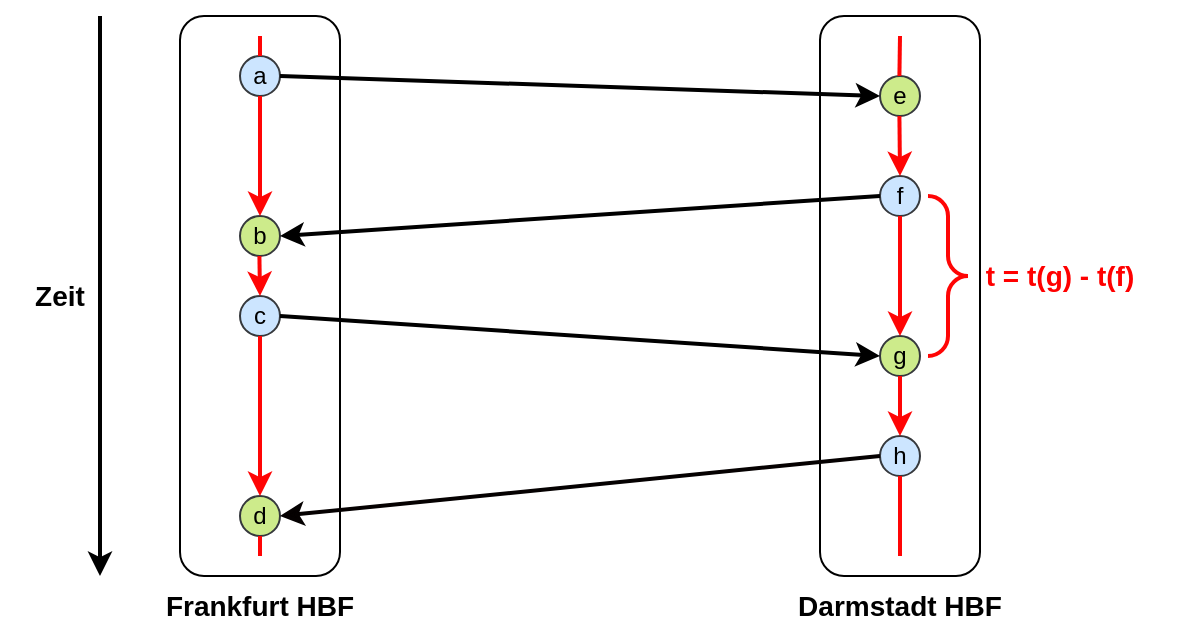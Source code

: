 <mxfile version="22.1.16" type="device">
  <diagram name="Page-1" id="7R23muGsExu0PN3QFVto">
    <mxGraphModel dx="1646" dy="482" grid="1" gridSize="10" guides="1" tooltips="1" connect="1" arrows="1" fold="1" page="1" pageScale="1" pageWidth="827" pageHeight="1169" math="0" shadow="0">
      <root>
        <mxCell id="0" />
        <mxCell id="1" parent="0" />
        <mxCell id="oZ9E88WySeWtFIgprQ5E-6" value="Frankfurt HBF" style="text;html=1;strokeColor=none;fillColor=none;align=center;verticalAlign=middle;whiteSpace=wrap;rounded=0;fontSize=14;fontStyle=1" vertex="1" parent="1">
          <mxGeometry y="320" width="160" height="30" as="geometry" />
        </mxCell>
        <mxCell id="oZ9E88WySeWtFIgprQ5E-7" value="Darmstadt HBF" style="text;html=1;strokeColor=none;fillColor=none;align=center;verticalAlign=middle;whiteSpace=wrap;rounded=0;fontSize=14;fontStyle=1" vertex="1" parent="1">
          <mxGeometry x="320" y="320" width="160" height="30" as="geometry" />
        </mxCell>
        <mxCell id="oZ9E88WySeWtFIgprQ5E-11" value="" style="rounded=1;whiteSpace=wrap;html=1;movable=0;resizable=0;rotatable=0;deletable=0;editable=0;locked=1;connectable=0;" vertex="1" parent="1">
          <mxGeometry x="40" y="40" width="80" height="280" as="geometry" />
        </mxCell>
        <mxCell id="oZ9E88WySeWtFIgprQ5E-12" value="" style="rounded=1;whiteSpace=wrap;html=1;movable=0;resizable=0;rotatable=0;deletable=0;editable=0;locked=1;connectable=0;" vertex="1" parent="1">
          <mxGeometry x="360" y="40" width="80" height="280" as="geometry" />
        </mxCell>
        <mxCell id="oZ9E88WySeWtFIgprQ5E-40" value="a" style="ellipse;whiteSpace=wrap;html=1;aspect=fixed;fillColor=#cce5ff;strokeColor=#36393d;" vertex="1" parent="1">
          <mxGeometry x="70" y="60" width="20" height="20" as="geometry" />
        </mxCell>
        <mxCell id="oZ9E88WySeWtFIgprQ5E-41" value="b" style="ellipse;whiteSpace=wrap;html=1;aspect=fixed;fillColor=#cdeb8b;strokeColor=#36393d;" vertex="1" parent="1">
          <mxGeometry x="70" y="140" width="20" height="20" as="geometry" />
        </mxCell>
        <mxCell id="oZ9E88WySeWtFIgprQ5E-42" value="c" style="ellipse;whiteSpace=wrap;html=1;aspect=fixed;fillColor=#cce5ff;strokeColor=#36393d;" vertex="1" parent="1">
          <mxGeometry x="70" y="180" width="20" height="20" as="geometry" />
        </mxCell>
        <mxCell id="oZ9E88WySeWtFIgprQ5E-43" value="e" style="ellipse;whiteSpace=wrap;html=1;aspect=fixed;fillColor=#cdeb8b;strokeColor=#36393d;" vertex="1" parent="1">
          <mxGeometry x="390" y="70" width="20" height="20" as="geometry" />
        </mxCell>
        <mxCell id="oZ9E88WySeWtFIgprQ5E-44" value="f" style="ellipse;whiteSpace=wrap;html=1;aspect=fixed;fillColor=#cce5ff;strokeColor=#36393d;" vertex="1" parent="1">
          <mxGeometry x="390" y="120" width="20" height="20" as="geometry" />
        </mxCell>
        <mxCell id="oZ9E88WySeWtFIgprQ5E-45" value="g" style="ellipse;whiteSpace=wrap;html=1;aspect=fixed;fillColor=#cdeb8b;strokeColor=#36393d;" vertex="1" parent="1">
          <mxGeometry x="390" y="200" width="20" height="20" as="geometry" />
        </mxCell>
        <mxCell id="oZ9E88WySeWtFIgprQ5E-47" value="" style="endArrow=classic;html=1;rounded=0;exitX=1;exitY=0.5;exitDx=0;exitDy=0;entryX=0;entryY=0.5;entryDx=0;entryDy=0;strokeWidth=2;" edge="1" parent="1" source="oZ9E88WySeWtFIgprQ5E-40" target="oZ9E88WySeWtFIgprQ5E-43">
          <mxGeometry width="50" height="50" relative="1" as="geometry">
            <mxPoint x="180" y="60" as="sourcePoint" />
            <mxPoint x="230" y="10" as="targetPoint" />
          </mxGeometry>
        </mxCell>
        <mxCell id="oZ9E88WySeWtFIgprQ5E-48" value="d" style="ellipse;whiteSpace=wrap;html=1;aspect=fixed;fillColor=#cdeb8b;strokeColor=#36393d;" vertex="1" parent="1">
          <mxGeometry x="70" y="280" width="20" height="20" as="geometry" />
        </mxCell>
        <mxCell id="oZ9E88WySeWtFIgprQ5E-49" value="" style="endArrow=classic;html=1;rounded=0;exitX=0;exitY=0.5;exitDx=0;exitDy=0;entryX=1;entryY=0.5;entryDx=0;entryDy=0;strokeWidth=2;" edge="1" parent="1" source="oZ9E88WySeWtFIgprQ5E-44" target="oZ9E88WySeWtFIgprQ5E-41">
          <mxGeometry width="50" height="50" relative="1" as="geometry">
            <mxPoint x="180" y="165" as="sourcePoint" />
            <mxPoint x="480" y="195" as="targetPoint" />
          </mxGeometry>
        </mxCell>
        <mxCell id="oZ9E88WySeWtFIgprQ5E-50" value="" style="endArrow=classic;html=1;rounded=0;exitX=1;exitY=0.5;exitDx=0;exitDy=0;entryX=0;entryY=0.5;entryDx=0;entryDy=0;strokeWidth=2;" edge="1" parent="1" source="oZ9E88WySeWtFIgprQ5E-42" target="oZ9E88WySeWtFIgprQ5E-45">
          <mxGeometry width="50" height="50" relative="1" as="geometry">
            <mxPoint x="200" y="240" as="sourcePoint" />
            <mxPoint x="250" y="190" as="targetPoint" />
          </mxGeometry>
        </mxCell>
        <mxCell id="oZ9E88WySeWtFIgprQ5E-51" value="h" style="ellipse;whiteSpace=wrap;html=1;aspect=fixed;fillColor=#cce5ff;strokeColor=#36393d;" vertex="1" parent="1">
          <mxGeometry x="390" y="250" width="20" height="20" as="geometry" />
        </mxCell>
        <mxCell id="oZ9E88WySeWtFIgprQ5E-52" value="" style="endArrow=classic;html=1;rounded=0;exitX=0;exitY=0.5;exitDx=0;exitDy=0;entryX=1;entryY=0.5;entryDx=0;entryDy=0;strokeColor=#050101;strokeWidth=2;fontColor=default;" edge="1" parent="1" source="oZ9E88WySeWtFIgprQ5E-51" target="oZ9E88WySeWtFIgprQ5E-48">
          <mxGeometry width="50" height="50" relative="1" as="geometry">
            <mxPoint x="100" y="200" as="sourcePoint" />
            <mxPoint x="400" y="220" as="targetPoint" />
          </mxGeometry>
        </mxCell>
        <mxCell id="oZ9E88WySeWtFIgprQ5E-62" value="" style="endArrow=classic;html=1;rounded=0;strokeWidth=2;" edge="1" parent="1">
          <mxGeometry width="50" height="50" relative="1" as="geometry">
            <mxPoint y="40" as="sourcePoint" />
            <mxPoint y="320" as="targetPoint" />
          </mxGeometry>
        </mxCell>
        <mxCell id="oZ9E88WySeWtFIgprQ5E-63" value="Zeit" style="text;html=1;strokeColor=none;fillColor=none;align=center;verticalAlign=middle;whiteSpace=wrap;rounded=0;fontSize=14;fontStyle=1" vertex="1" parent="1">
          <mxGeometry x="-50" y="165" width="60" height="30" as="geometry" />
        </mxCell>
        <mxCell id="oZ9E88WySeWtFIgprQ5E-65" value="" style="endArrow=classic;html=1;rounded=0;exitX=0.5;exitY=1;exitDx=0;exitDy=0;entryX=0.5;entryY=0;entryDx=0;entryDy=0;strokeWidth=2;strokeColor=#FF0505;" edge="1" parent="1" source="oZ9E88WySeWtFIgprQ5E-40" target="oZ9E88WySeWtFIgprQ5E-41">
          <mxGeometry width="50" height="50" relative="1" as="geometry">
            <mxPoint x="100" y="40" as="sourcePoint" />
            <mxPoint x="150" y="-10" as="targetPoint" />
          </mxGeometry>
        </mxCell>
        <mxCell id="oZ9E88WySeWtFIgprQ5E-66" value="" style="endArrow=classic;html=1;rounded=0;exitX=0.5;exitY=1;exitDx=0;exitDy=0;strokeWidth=2;strokeColor=#FF0505;" edge="1" parent="1">
          <mxGeometry width="50" height="50" relative="1" as="geometry">
            <mxPoint x="79.71" y="160" as="sourcePoint" />
            <mxPoint x="80" y="180" as="targetPoint" />
          </mxGeometry>
        </mxCell>
        <mxCell id="oZ9E88WySeWtFIgprQ5E-67" value="" style="endArrow=classic;html=1;rounded=0;exitX=0.5;exitY=1;exitDx=0;exitDy=0;entryX=0.5;entryY=0;entryDx=0;entryDy=0;strokeWidth=2;strokeColor=#FF0505;" edge="1" parent="1" source="oZ9E88WySeWtFIgprQ5E-42" target="oZ9E88WySeWtFIgprQ5E-48">
          <mxGeometry width="50" height="50" relative="1" as="geometry">
            <mxPoint x="89.71" y="170" as="sourcePoint" />
            <mxPoint x="90" y="190" as="targetPoint" />
          </mxGeometry>
        </mxCell>
        <mxCell id="oZ9E88WySeWtFIgprQ5E-68" value="" style="endArrow=classic;html=1;rounded=0;exitX=0.5;exitY=1;exitDx=0;exitDy=0;entryX=0.5;entryY=0;entryDx=0;entryDy=0;strokeWidth=2;strokeColor=#FF0505;" edge="1" parent="1" target="oZ9E88WySeWtFIgprQ5E-44">
          <mxGeometry width="50" height="50" relative="1" as="geometry">
            <mxPoint x="399.71" y="90" as="sourcePoint" />
            <mxPoint x="399.71" y="170" as="targetPoint" />
          </mxGeometry>
        </mxCell>
        <mxCell id="oZ9E88WySeWtFIgprQ5E-69" value="" style="endArrow=classic;html=1;rounded=0;exitX=0.5;exitY=1;exitDx=0;exitDy=0;entryX=0.5;entryY=0;entryDx=0;entryDy=0;strokeWidth=2;strokeColor=#FF0505;" edge="1" parent="1" source="oZ9E88WySeWtFIgprQ5E-44" target="oZ9E88WySeWtFIgprQ5E-45">
          <mxGeometry width="50" height="50" relative="1" as="geometry">
            <mxPoint x="409.71" y="100" as="sourcePoint" />
            <mxPoint x="410" y="130" as="targetPoint" />
          </mxGeometry>
        </mxCell>
        <mxCell id="oZ9E88WySeWtFIgprQ5E-70" value="" style="endArrow=classic;html=1;rounded=0;exitX=0.5;exitY=1;exitDx=0;exitDy=0;strokeWidth=2;strokeColor=#FF0505;" edge="1" parent="1" source="oZ9E88WySeWtFIgprQ5E-45">
          <mxGeometry width="50" height="50" relative="1" as="geometry">
            <mxPoint x="410" y="150" as="sourcePoint" />
            <mxPoint x="400" y="250" as="targetPoint" />
          </mxGeometry>
        </mxCell>
        <mxCell id="oZ9E88WySeWtFIgprQ5E-72" value="" style="endArrow=none;html=1;rounded=0;strokeWidth=2;strokeColor=#FF0505;" edge="1" parent="1">
          <mxGeometry width="50" height="50" relative="1" as="geometry">
            <mxPoint x="400" y="310" as="sourcePoint" />
            <mxPoint x="400" y="270" as="targetPoint" />
          </mxGeometry>
        </mxCell>
        <mxCell id="oZ9E88WySeWtFIgprQ5E-73" value="" style="endArrow=none;html=1;rounded=0;strokeWidth=2;strokeColor=#FF0505;" edge="1" parent="1">
          <mxGeometry width="50" height="50" relative="1" as="geometry">
            <mxPoint x="399.71" y="70" as="sourcePoint" />
            <mxPoint x="400" y="50" as="targetPoint" />
          </mxGeometry>
        </mxCell>
        <mxCell id="oZ9E88WySeWtFIgprQ5E-74" value="" style="endArrow=none;html=1;rounded=0;entryX=0.5;entryY=0;entryDx=0;entryDy=0;strokeWidth=2;strokeColor=#FF0505;" edge="1" parent="1" target="oZ9E88WySeWtFIgprQ5E-40">
          <mxGeometry width="50" height="50" relative="1" as="geometry">
            <mxPoint x="80" y="50" as="sourcePoint" />
            <mxPoint x="410" y="60" as="targetPoint" />
          </mxGeometry>
        </mxCell>
        <mxCell id="oZ9E88WySeWtFIgprQ5E-75" value="" style="endArrow=none;html=1;rounded=0;exitX=0.5;exitY=1;exitDx=0;exitDy=0;strokeWidth=2;strokeColor=#FF0505;" edge="1" parent="1" source="oZ9E88WySeWtFIgprQ5E-48">
          <mxGeometry width="50" height="50" relative="1" as="geometry">
            <mxPoint x="90" y="50" as="sourcePoint" />
            <mxPoint x="80" y="310" as="targetPoint" />
          </mxGeometry>
        </mxCell>
        <mxCell id="oZ9E88WySeWtFIgprQ5E-76" value="" style="verticalLabelPosition=bottom;shadow=0;dashed=0;align=center;html=1;verticalAlign=top;strokeWidth=2;shape=mxgraph.mockup.markup.curlyBrace;whiteSpace=wrap;strokeColor=#FF0505;rotation=90;fillColor=#FF0505;" vertex="1" parent="1">
          <mxGeometry x="384" y="160" width="80" height="20" as="geometry" />
        </mxCell>
        <mxCell id="oZ9E88WySeWtFIgprQ5E-77" value="t = t(g) - t(f)" style="text;html=1;strokeColor=none;fillColor=none;align=center;verticalAlign=middle;whiteSpace=wrap;rounded=0;fontSize=14;fontColor=#FF0000;fontStyle=1" vertex="1" parent="1">
          <mxGeometry x="420" y="155" width="120" height="30" as="geometry" />
        </mxCell>
      </root>
    </mxGraphModel>
  </diagram>
</mxfile>
